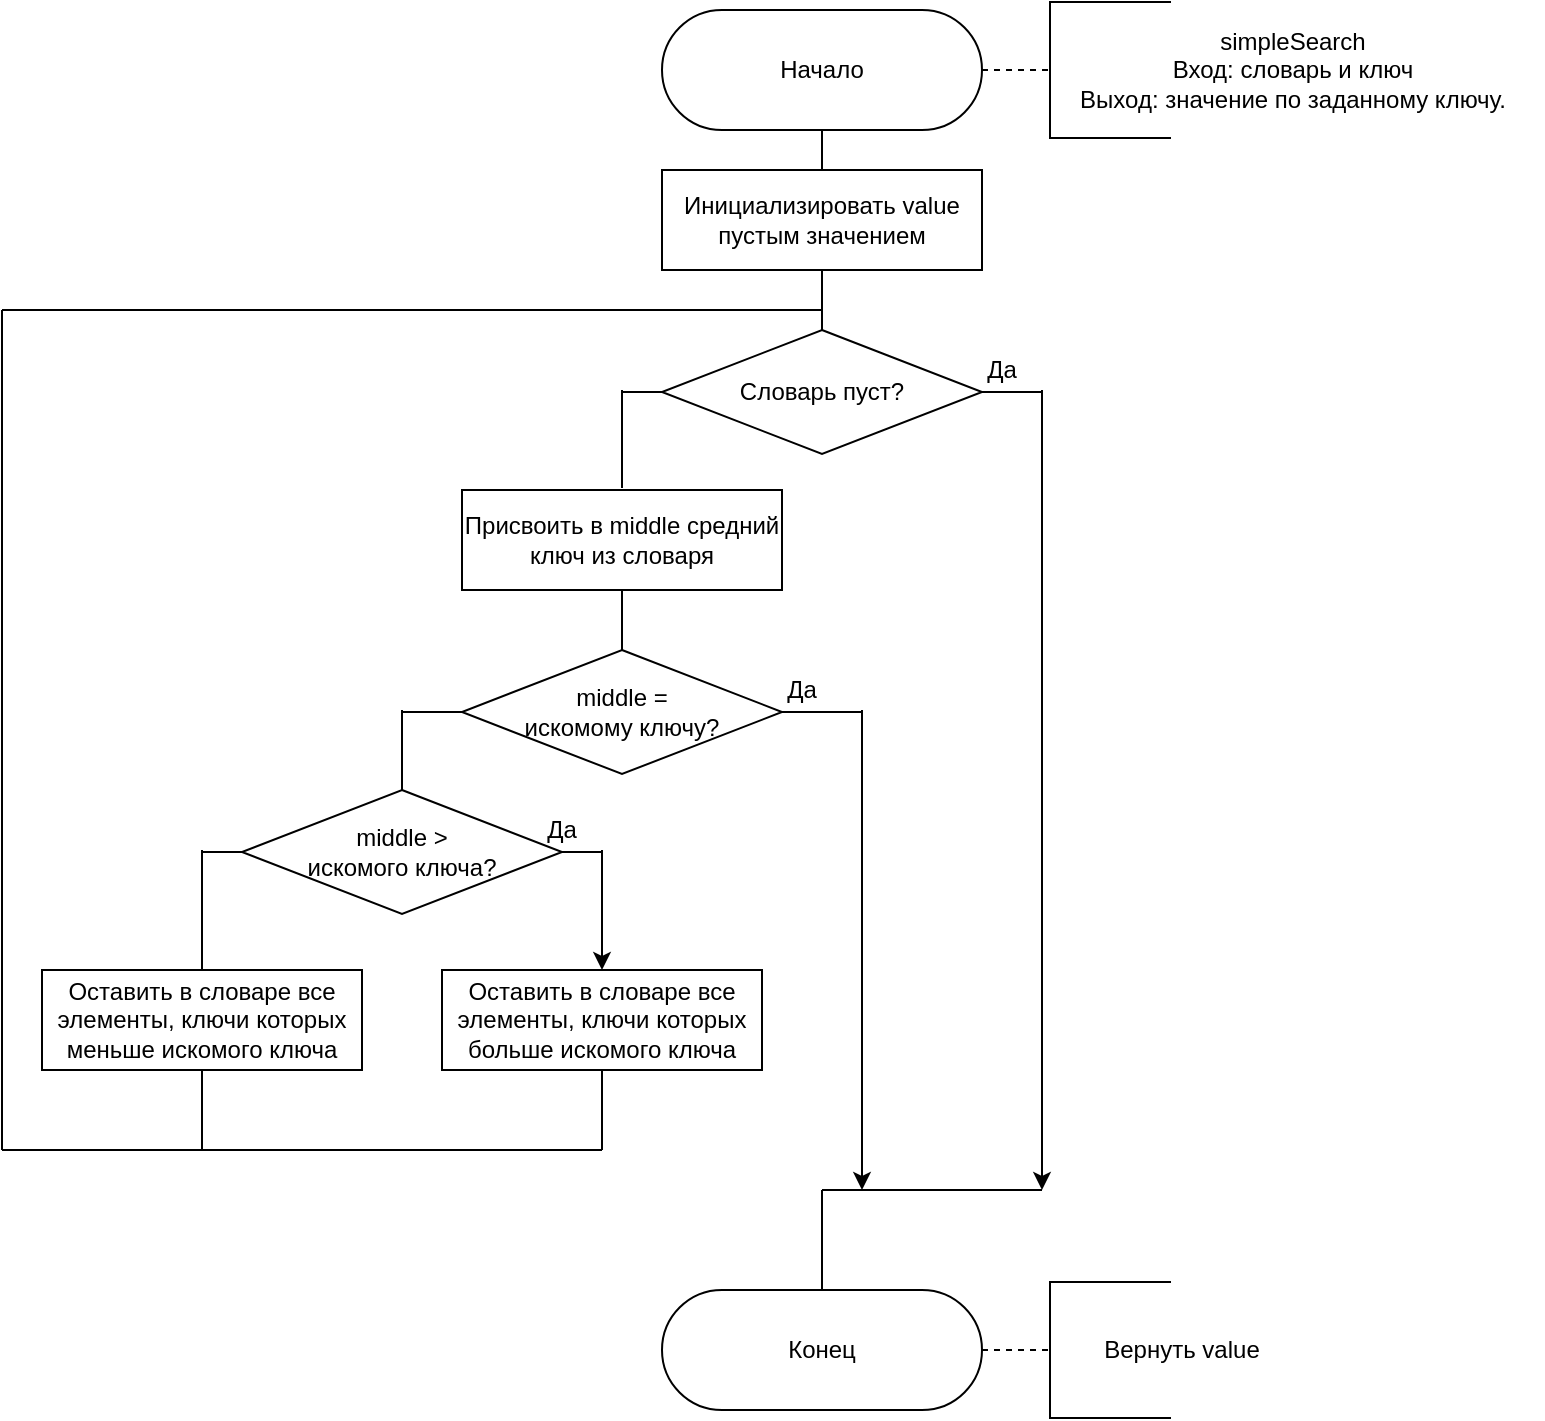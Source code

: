 <mxfile version="13.10.9" type="device"><diagram id="PKrw68s-FcHz-RrZCr9i" name="Page-1"><mxGraphModel dx="2119" dy="761" grid="1" gridSize="10" guides="1" tooltips="1" connect="1" arrows="1" fold="1" page="1" pageScale="1" pageWidth="827" pageHeight="1169" math="0" shadow="0"><root><mxCell id="0"/><mxCell id="1" parent="0"/><mxCell id="Gvd8Ezxa3fLg7O33Pl0G-1" value="Начало" style="rounded=1;whiteSpace=wrap;html=1;arcSize=50;" parent="1" vertex="1"><mxGeometry x="300" y="310" width="160" height="60" as="geometry"/></mxCell><mxCell id="Gvd8Ezxa3fLg7O33Pl0G-37" value="Конец" style="rounded=1;whiteSpace=wrap;html=1;arcSize=50;" parent="1" vertex="1"><mxGeometry x="300" y="950" width="160" height="60" as="geometry"/></mxCell><mxCell id="9delEhP6rtj-FSDuxbmw-2" value="Словарь пуст?" style="rhombus;whiteSpace=wrap;html=1;" parent="1" vertex="1"><mxGeometry x="300" y="470" width="160" height="62" as="geometry"/></mxCell><mxCell id="9delEhP6rtj-FSDuxbmw-3" value="Присвоить в middle средний ключ из словаря" style="rounded=0;whiteSpace=wrap;html=1;" parent="1" vertex="1"><mxGeometry x="200" y="550" width="160" height="50" as="geometry"/></mxCell><mxCell id="9delEhP6rtj-FSDuxbmw-7" value="" style="endArrow=none;html=1;" parent="1" edge="1"><mxGeometry width="50" height="50" relative="1" as="geometry"><mxPoint x="490" y="850" as="sourcePoint"/><mxPoint x="490" y="500" as="targetPoint"/></mxGeometry></mxCell><mxCell id="9delEhP6rtj-FSDuxbmw-9" value="" style="endArrow=none;html=1;exitX=1;exitY=0.5;exitDx=0;exitDy=0;" parent="1" source="9delEhP6rtj-FSDuxbmw-2" edge="1"><mxGeometry width="50" height="50" relative="1" as="geometry"><mxPoint x="300" y="660" as="sourcePoint"/><mxPoint x="490" y="501" as="targetPoint"/></mxGeometry></mxCell><mxCell id="6Mktn1Eenq4pbONXEujN-5" value="" style="endArrow=none;html=1;jumpSize=6;entryX=0.5;entryY=1;entryDx=0;entryDy=0;exitX=0.5;exitY=0;exitDx=0;exitDy=0;" edge="1" parent="1" source="6Mktn1Eenq4pbONXEujN-35" target="9delEhP6rtj-FSDuxbmw-3"><mxGeometry width="50" height="50" relative="1" as="geometry"><mxPoint x="270" y="640" as="sourcePoint"/><mxPoint x="270" y="665" as="targetPoint"/></mxGeometry></mxCell><mxCell id="6Mktn1Eenq4pbONXEujN-10" value="Да" style="text;html=1;strokeColor=none;fillColor=none;align=center;verticalAlign=middle;whiteSpace=wrap;rounded=0;" vertex="1" parent="1"><mxGeometry x="450" y="480" width="40" height="20" as="geometry"/></mxCell><mxCell id="6Mktn1Eenq4pbONXEujN-12" value="Инициализировать value пустым значением" style="rounded=0;whiteSpace=wrap;html=1;" vertex="1" parent="1"><mxGeometry x="300" y="390" width="160" height="50" as="geometry"/></mxCell><mxCell id="6Mktn1Eenq4pbONXEujN-17" value="simpleSearch&lt;br&gt;Вход: словарь и ключ&lt;br&gt;Выход: значение по заданному ключу." style="text;html=1;strokeColor=none;fillColor=none;align=center;verticalAlign=middle;whiteSpace=wrap;rounded=0;" vertex="1" parent="1"><mxGeometry x="490" y="320" width="250.5" height="40" as="geometry"/></mxCell><mxCell id="6Mktn1Eenq4pbONXEujN-18" value="" style="shape=partialRectangle;whiteSpace=wrap;html=1;bottom=1;right=1;left=1;top=0;fillColor=none;routingCenterX=-0.5;rotation=90;" vertex="1" parent="1"><mxGeometry x="490" y="310" width="68" height="60" as="geometry"/></mxCell><mxCell id="6Mktn1Eenq4pbONXEujN-19" value="" style="endArrow=none;dashed=1;html=1;exitX=1;exitY=0.5;exitDx=0;exitDy=0;entryX=0.5;entryY=1;entryDx=0;entryDy=0;" edge="1" parent="1" target="6Mktn1Eenq4pbONXEujN-18" source="Gvd8Ezxa3fLg7O33Pl0G-1"><mxGeometry width="50" height="50" relative="1" as="geometry"><mxPoint x="440" y="359.5" as="sourcePoint"/><mxPoint x="490" y="340" as="targetPoint"/></mxGeometry></mxCell><mxCell id="6Mktn1Eenq4pbONXEujN-22" value="Вернуть value" style="text;html=1;strokeColor=none;fillColor=none;align=center;verticalAlign=middle;whiteSpace=wrap;rounded=0;" vertex="1" parent="1"><mxGeometry x="490" y="960" width="140" height="40" as="geometry"/></mxCell><mxCell id="6Mktn1Eenq4pbONXEujN-23" value="" style="shape=partialRectangle;whiteSpace=wrap;html=1;bottom=1;right=1;left=1;top=0;fillColor=none;routingCenterX=-0.5;rotation=90;" vertex="1" parent="1"><mxGeometry x="490" y="950" width="68" height="60" as="geometry"/></mxCell><mxCell id="6Mktn1Eenq4pbONXEujN-24" value="" style="endArrow=none;dashed=1;html=1;exitX=1;exitY=0.5;exitDx=0;exitDy=0;entryX=0.5;entryY=1;entryDx=0;entryDy=0;" edge="1" parent="1" target="6Mktn1Eenq4pbONXEujN-23"><mxGeometry width="50" height="50" relative="1" as="geometry"><mxPoint x="460" y="980" as="sourcePoint"/><mxPoint x="490" y="980" as="targetPoint"/></mxGeometry></mxCell><mxCell id="6Mktn1Eenq4pbONXEujN-28" value="" style="endArrow=none;html=1;entryX=0.5;entryY=1;entryDx=0;entryDy=0;exitX=0.5;exitY=0;exitDx=0;exitDy=0;" edge="1" parent="1" target="6Mktn1Eenq4pbONXEujN-12"><mxGeometry width="50" height="50" relative="1" as="geometry"><mxPoint x="380" y="470" as="sourcePoint"/><mxPoint x="580" y="520" as="targetPoint"/></mxGeometry></mxCell><mxCell id="6Mktn1Eenq4pbONXEujN-29" value="" style="endArrow=none;html=1;entryX=0.5;entryY=1;entryDx=0;entryDy=0;" edge="1" parent="1" source="6Mktn1Eenq4pbONXEujN-12" target="Gvd8Ezxa3fLg7O33Pl0G-1"><mxGeometry width="50" height="50" relative="1" as="geometry"><mxPoint x="530" y="570" as="sourcePoint"/><mxPoint x="580" y="520" as="targetPoint"/></mxGeometry></mxCell><mxCell id="6Mktn1Eenq4pbONXEujN-30" value="" style="endArrow=classic;html=1;" edge="1" parent="1"><mxGeometry width="50" height="50" relative="1" as="geometry"><mxPoint x="490" y="850" as="sourcePoint"/><mxPoint x="490" y="900" as="targetPoint"/></mxGeometry></mxCell><mxCell id="6Mktn1Eenq4pbONXEujN-33" value="" style="endArrow=none;html=1;entryX=0;entryY=0.5;entryDx=0;entryDy=0;" edge="1" parent="1" target="9delEhP6rtj-FSDuxbmw-2"><mxGeometry width="50" height="50" relative="1" as="geometry"><mxPoint x="280" y="501" as="sourcePoint"/><mxPoint x="580" y="580" as="targetPoint"/></mxGeometry></mxCell><mxCell id="6Mktn1Eenq4pbONXEujN-34" value="" style="endArrow=none;html=1;" edge="1" parent="1"><mxGeometry width="50" height="50" relative="1" as="geometry"><mxPoint x="280" y="549" as="sourcePoint"/><mxPoint x="280" y="500" as="targetPoint"/></mxGeometry></mxCell><mxCell id="6Mktn1Eenq4pbONXEujN-35" value="&lt;div&gt;middle = &lt;br&gt;&lt;/div&gt;&lt;div&gt;искомому ключу?&lt;/div&gt;" style="rhombus;whiteSpace=wrap;html=1;" vertex="1" parent="1"><mxGeometry x="200" y="630" width="160" height="62" as="geometry"/></mxCell><mxCell id="6Mktn1Eenq4pbONXEujN-36" value="&lt;div&gt;middle &amp;gt; &lt;br&gt;&lt;/div&gt;&lt;div&gt;искомого ключа?&lt;/div&gt;" style="rhombus;whiteSpace=wrap;html=1;" vertex="1" parent="1"><mxGeometry x="90" y="700" width="160" height="62" as="geometry"/></mxCell><mxCell id="6Mktn1Eenq4pbONXEujN-37" value="Оставить в словаре все элементы, ключи которых больше искомого ключа" style="rounded=0;whiteSpace=wrap;html=1;" vertex="1" parent="1"><mxGeometry x="190" y="790" width="160" height="50" as="geometry"/></mxCell><mxCell id="6Mktn1Eenq4pbONXEujN-38" value="Оставить в словаре все элементы, ключи которых меньше искомого ключа" style="rounded=0;whiteSpace=wrap;html=1;" vertex="1" parent="1"><mxGeometry x="-10" y="790" width="160" height="50" as="geometry"/></mxCell><mxCell id="6Mktn1Eenq4pbONXEujN-40" value="" style="endArrow=none;html=1;" edge="1" parent="1"><mxGeometry width="50" height="50" relative="1" as="geometry"><mxPoint x="380" y="900" as="sourcePoint"/><mxPoint x="490" y="900" as="targetPoint"/></mxGeometry></mxCell><mxCell id="6Mktn1Eenq4pbONXEujN-41" value="" style="endArrow=none;html=1;" edge="1" parent="1" target="Gvd8Ezxa3fLg7O33Pl0G-37"><mxGeometry width="50" height="50" relative="1" as="geometry"><mxPoint x="380" y="900" as="sourcePoint"/><mxPoint x="580" y="710" as="targetPoint"/></mxGeometry></mxCell><mxCell id="6Mktn1Eenq4pbONXEujN-43" value="" style="endArrow=none;html=1;exitX=1;exitY=0.5;exitDx=0;exitDy=0;" edge="1" parent="1" source="6Mktn1Eenq4pbONXEujN-35"><mxGeometry width="50" height="50" relative="1" as="geometry"><mxPoint x="530" y="760" as="sourcePoint"/><mxPoint x="400" y="661" as="targetPoint"/></mxGeometry></mxCell><mxCell id="6Mktn1Eenq4pbONXEujN-44" value="" style="endArrow=classic;html=1;" edge="1" parent="1"><mxGeometry width="50" height="50" relative="1" as="geometry"><mxPoint x="400" y="660" as="sourcePoint"/><mxPoint x="400" y="900" as="targetPoint"/></mxGeometry></mxCell><mxCell id="6Mktn1Eenq4pbONXEujN-45" value="Да" style="text;html=1;strokeColor=none;fillColor=none;align=center;verticalAlign=middle;whiteSpace=wrap;rounded=0;" vertex="1" parent="1"><mxGeometry x="350" y="640" width="40" height="20" as="geometry"/></mxCell><mxCell id="6Mktn1Eenq4pbONXEujN-46" value="" style="endArrow=none;html=1;exitX=0;exitY=0.5;exitDx=0;exitDy=0;" edge="1" parent="1" source="6Mktn1Eenq4pbONXEujN-35"><mxGeometry width="50" height="50" relative="1" as="geometry"><mxPoint x="420" y="760" as="sourcePoint"/><mxPoint x="170" y="661" as="targetPoint"/></mxGeometry></mxCell><mxCell id="6Mktn1Eenq4pbONXEujN-47" value="" style="endArrow=none;html=1;entryX=0.5;entryY=0;entryDx=0;entryDy=0;" edge="1" parent="1" target="6Mktn1Eenq4pbONXEujN-36"><mxGeometry width="50" height="50" relative="1" as="geometry"><mxPoint x="170" y="660" as="sourcePoint"/><mxPoint x="470" y="710" as="targetPoint"/></mxGeometry></mxCell><mxCell id="6Mktn1Eenq4pbONXEujN-48" value="" style="endArrow=none;html=1;exitX=1;exitY=0.5;exitDx=0;exitDy=0;" edge="1" parent="1" source="6Mktn1Eenq4pbONXEujN-36"><mxGeometry width="50" height="50" relative="1" as="geometry"><mxPoint x="420" y="760" as="sourcePoint"/><mxPoint x="270" y="731" as="targetPoint"/></mxGeometry></mxCell><mxCell id="6Mktn1Eenq4pbONXEujN-49" value="" style="endArrow=classic;html=1;entryX=0.5;entryY=0;entryDx=0;entryDy=0;" edge="1" parent="1" target="6Mktn1Eenq4pbONXEujN-37"><mxGeometry width="50" height="50" relative="1" as="geometry"><mxPoint x="270" y="730" as="sourcePoint"/><mxPoint x="470" y="710" as="targetPoint"/></mxGeometry></mxCell><mxCell id="6Mktn1Eenq4pbONXEujN-50" value="" style="endArrow=none;html=1;exitX=0;exitY=0.5;exitDx=0;exitDy=0;" edge="1" parent="1" source="6Mktn1Eenq4pbONXEujN-36"><mxGeometry width="50" height="50" relative="1" as="geometry"><mxPoint x="210" y="760" as="sourcePoint"/><mxPoint x="70" y="731" as="targetPoint"/></mxGeometry></mxCell><mxCell id="6Mktn1Eenq4pbONXEujN-51" value="" style="endArrow=none;html=1;entryX=0.5;entryY=0;entryDx=0;entryDy=0;" edge="1" parent="1" target="6Mktn1Eenq4pbONXEujN-38"><mxGeometry width="50" height="50" relative="1" as="geometry"><mxPoint x="70" y="730" as="sourcePoint"/><mxPoint x="260" y="710" as="targetPoint"/></mxGeometry></mxCell><mxCell id="6Mktn1Eenq4pbONXEujN-52" value="Да" style="text;html=1;strokeColor=none;fillColor=none;align=center;verticalAlign=middle;whiteSpace=wrap;rounded=0;" vertex="1" parent="1"><mxGeometry x="230" y="710" width="40" height="20" as="geometry"/></mxCell><mxCell id="6Mktn1Eenq4pbONXEujN-53" value="" style="endArrow=none;html=1;exitX=0.5;exitY=1;exitDx=0;exitDy=0;" edge="1" parent="1" source="6Mktn1Eenq4pbONXEujN-38"><mxGeometry width="50" height="50" relative="1" as="geometry"><mxPoint x="320" y="800" as="sourcePoint"/><mxPoint x="70" y="880" as="targetPoint"/></mxGeometry></mxCell><mxCell id="6Mktn1Eenq4pbONXEujN-54" value="" style="endArrow=none;html=1;entryX=0.5;entryY=1;entryDx=0;entryDy=0;" edge="1" parent="1" target="6Mktn1Eenq4pbONXEujN-37"><mxGeometry width="50" height="50" relative="1" as="geometry"><mxPoint x="270" y="880" as="sourcePoint"/><mxPoint x="370" y="750" as="targetPoint"/></mxGeometry></mxCell><mxCell id="6Mktn1Eenq4pbONXEujN-55" value="" style="endArrow=none;html=1;" edge="1" parent="1"><mxGeometry width="50" height="50" relative="1" as="geometry"><mxPoint x="40" y="880" as="sourcePoint"/><mxPoint x="270" y="880" as="targetPoint"/></mxGeometry></mxCell><mxCell id="6Mktn1Eenq4pbONXEujN-56" value="" style="endArrow=none;html=1;" edge="1" parent="1"><mxGeometry width="50" height="50" relative="1" as="geometry"><mxPoint x="40" y="880" as="sourcePoint"/><mxPoint x="-30" y="880" as="targetPoint"/></mxGeometry></mxCell><mxCell id="6Mktn1Eenq4pbONXEujN-57" value="" style="endArrow=none;html=1;" edge="1" parent="1"><mxGeometry width="50" height="50" relative="1" as="geometry"><mxPoint x="-30" y="460" as="sourcePoint"/><mxPoint x="-30" y="880" as="targetPoint"/></mxGeometry></mxCell><mxCell id="6Mktn1Eenq4pbONXEujN-58" value="" style="endArrow=none;html=1;" edge="1" parent="1"><mxGeometry width="50" height="50" relative="1" as="geometry"><mxPoint x="-30" y="460" as="sourcePoint"/><mxPoint x="380" y="460" as="targetPoint"/></mxGeometry></mxCell></root></mxGraphModel></diagram></mxfile>